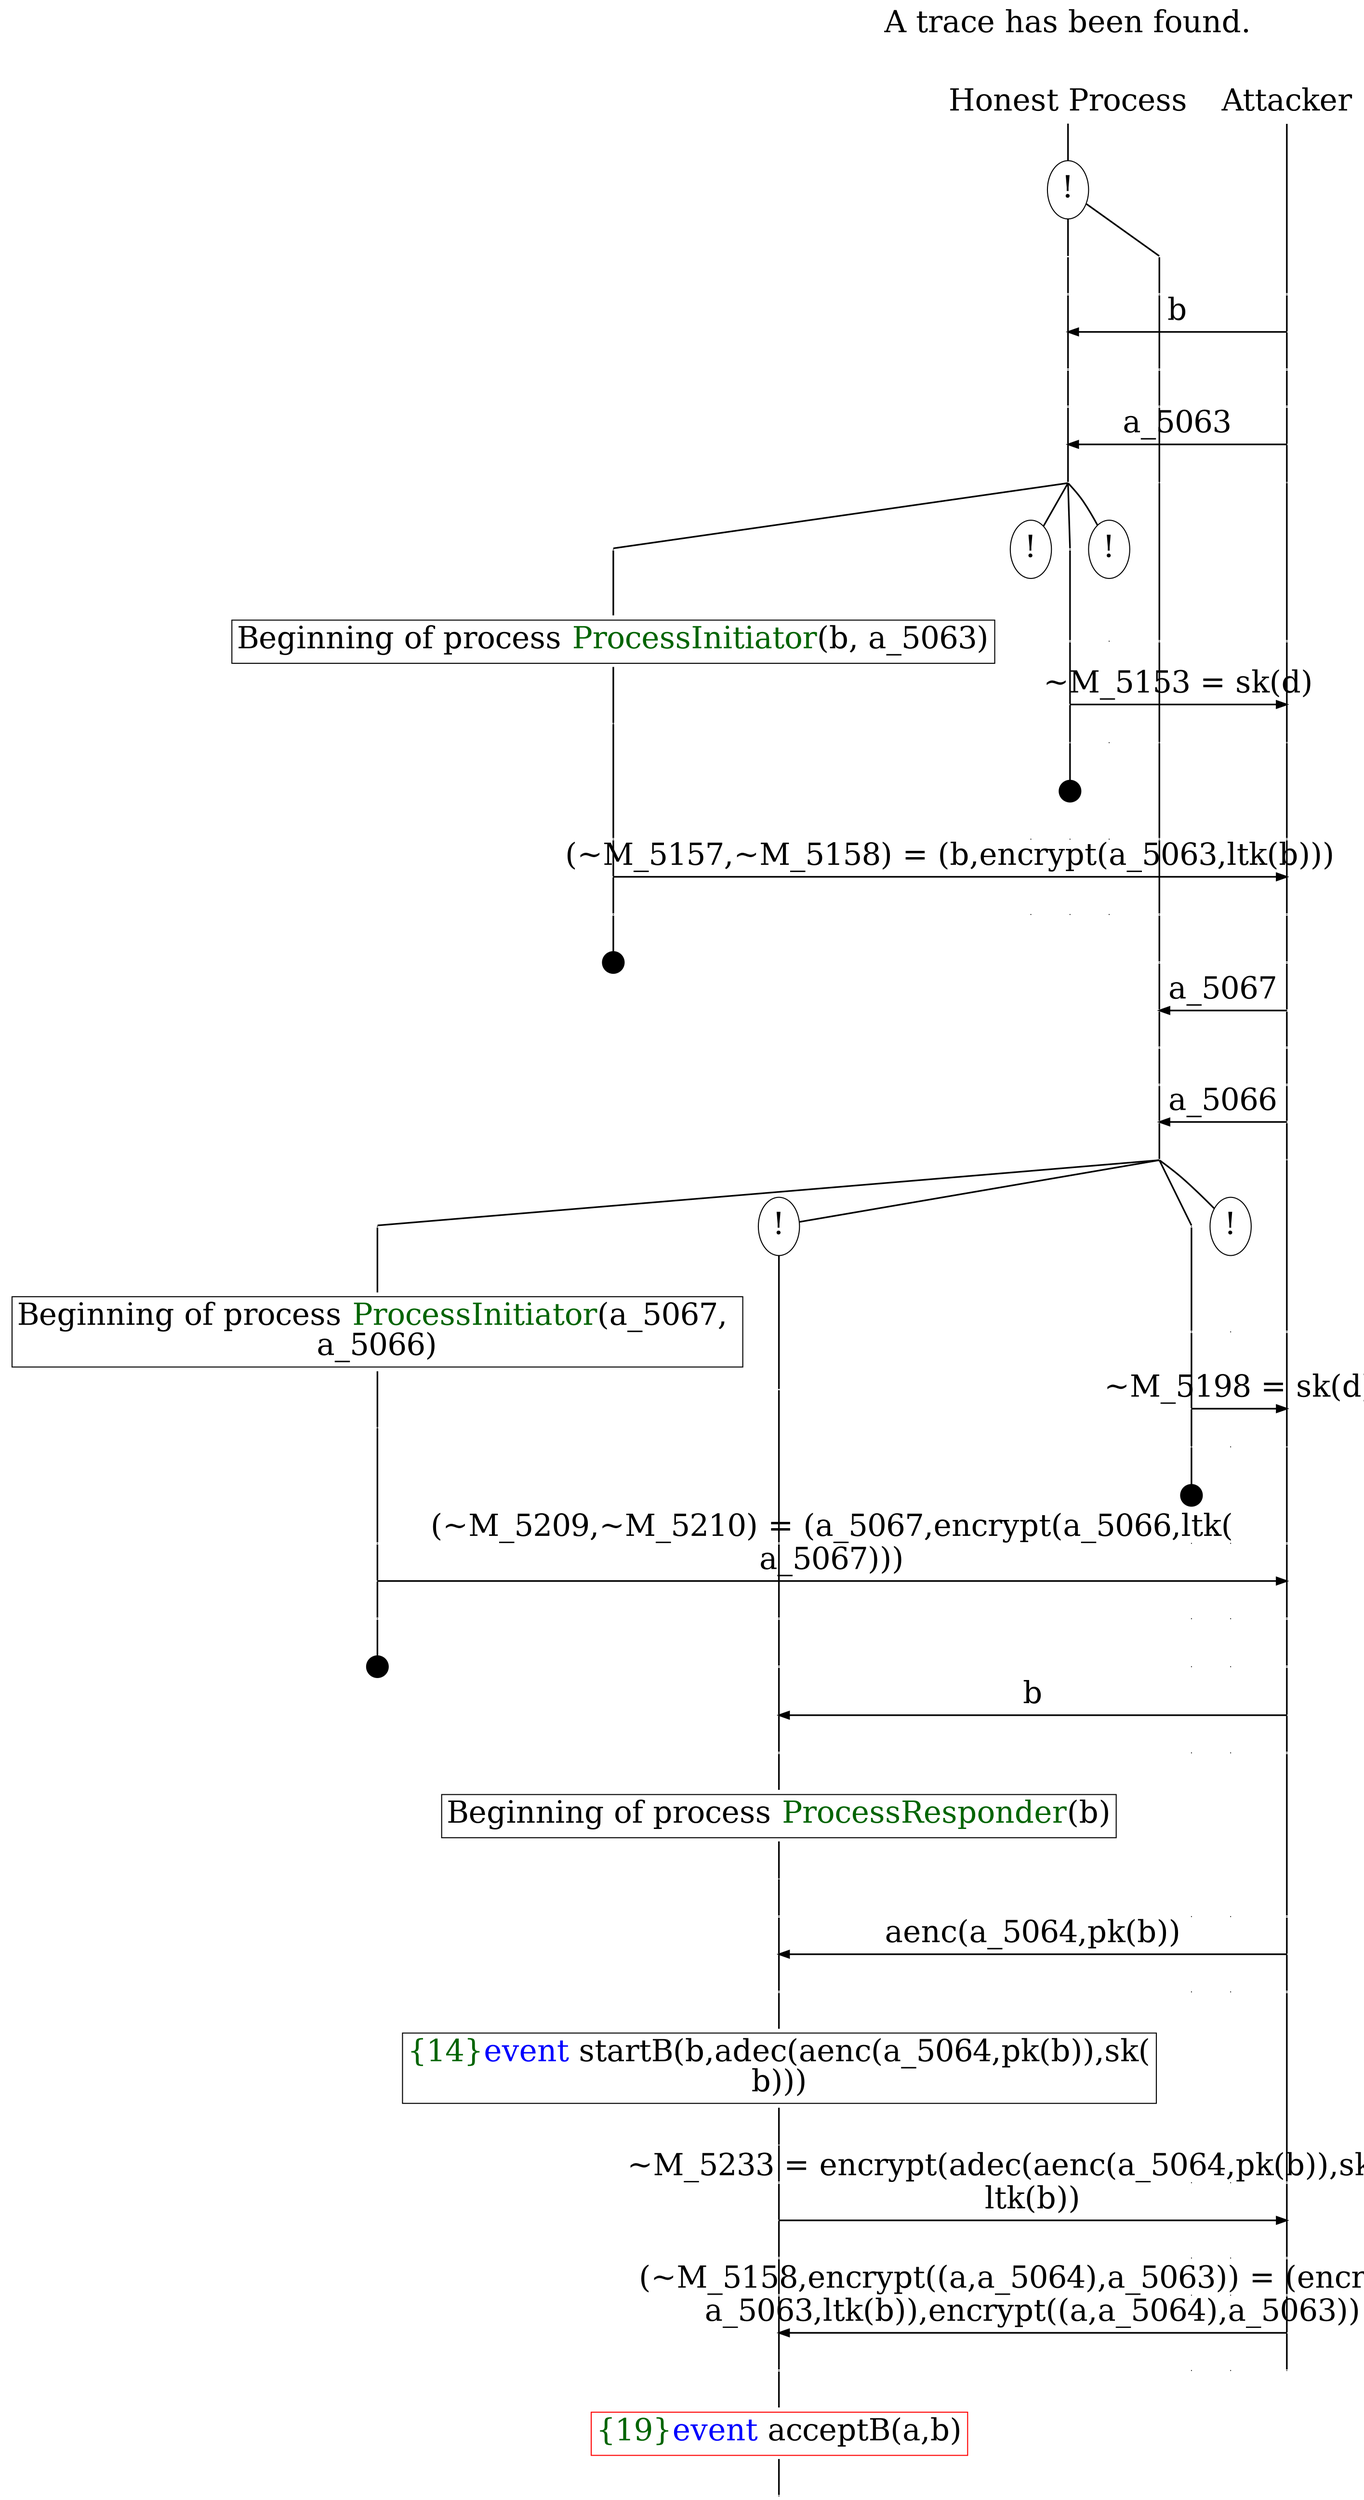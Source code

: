 digraph {
graph [ordering = out]
edge [arrowhead = none, penwidth = 1.6, fontsize = 30]
node [shape = point, width = 0, height = 0, fontsize = 30]
Trace [label = <A trace has been found.<br/>
>, shape = plaintext]
P0__0 [label = "Honest Process", shape = plaintext]
P__0 [label = "Attacker", shape = plaintext]
Trace -> P0__0 [label = "", style = invisible, weight = 100]{rank = same; P0__0 P__0}
P0__0 -> P0__1 [label = <>, weight = 100]
P0__1 [label = "!", shape = ellipse]
{rank = same; P0_1__1 P0_0__1}
P0_1__1 [label = "", fixedsize = false, width = 0, height = 0, shape = none]
P0__1 -> P0_1__1 [label = <>]
P0_0__1 [label = "", fixedsize = false, width = 0, height = 0, shape = none]
P0__1 -> P0_0__1 [label = <>]
P0_1__1 -> P0_1__2 [label = <>, weight = 100]
P0_0__1 -> P0_0__2 [label = <>, weight = 100]
P__0 -> P__1 [label = <>, weight = 100]
{rank = same; P__1 P0_0__2 P0_1__2}
P0_1__2 -> P0_1__3 [label = <>, weight = 100]
P__1 -> P__2 [label = <>, weight = 100]
{rank = same; P__2 P0_1__3}
P0_1__3 -> P__2 [label = <b>, dir = back, arrowhead = normal]
P0_1__3 -> P0_1__4 [label = <>, weight = 100]
P0_0__2 -> P0_0__3 [label = <>, weight = 100]
P__2 -> P__3 [label = <>, weight = 100]
{rank = same; P__3 P0_0__3 P0_1__4}
P0_1__4 -> P0_1__5 [label = <>, weight = 100]
P0_0__3 -> P0_0__4 [label = <>, weight = 100]
P__3 -> P__4 [label = <>, weight = 100]
{rank = same; P__4 P0_0__4 P0_1__5}
P0_1__5 -> P0_1__6 [label = <>, weight = 100]
P__4 -> P__5 [label = <>, weight = 100]
{rank = same; P__5 P0_1__6}
P0_1__6 -> P__5 [label = <a_5063>, dir = back, arrowhead = normal]
P0_1__6 -> P0_1__7 [label = <>, weight = 100]
P0_0__4 -> P0_0__5 [label = <>, weight = 100]
P__5 -> P__6 [label = <>, weight = 100]
{rank = same; P__6 P0_0__5 P0_1__7}
/*RPar */
P0_1__7 -> P0_1_3__7 [label = <>]
P0_1__7 -> P0_1_2__7 [label = <>]
P0_1__7 -> P0_1_1__7 [label = <>]
P0_1__7 -> P0_1_0__7 [label = <>]
P0_1__7 [label = "", fixedsize = false, width = 0, height = 0, shape = none]
{rank = same; P0_1_0__7 P0_1_1__7 P0_1_2__7 P0_1_3__7}
P0_1_0__7 [label = "!", shape = ellipse]
P0_1_1__7 -> P0_1_1__8 [label = <>, weight = 100]
P0_1_0__8 [label = "", style = invisible]
P0_1_0__7 -> P0_1_0__8 [label = <>, weight = 100, style = invisible]
P0_0__5 -> P0_0__6 [label = <>, weight = 100]
P__6 -> P__7 [label = <>, weight = 100]
{rank = same; P__7 P0_0__6 P0_1_0__8 P0_1_1__8}
P0_1_1__8 -> P0_1_1__9 [label = <>, weight = 100]
P__7 -> P__8 [label = <>, weight = 100]
{rank = same; P__8 P0_1_1__9}
P0_1_1__9 -> P__8 [label = <~M_5153 = sk(d)>, arrowhead = normal]
P0_1_1__9 -> P0_1_1__10 [label = <>, weight = 100]
P0_1_0__9 [label = "", style = invisible]
P0_1_0__8 -> P0_1_0__9 [label = <>, weight = 100, style = invisible]
P0_0__6 -> P0_0__7 [label = <>, weight = 100]
P__8 -> P__9 [label = <>, weight = 100]
{rank = same; P__9 P0_0__7 P0_1_0__9 P0_1_1__10}
P0_1_1__11 [label = "", width = 0.3, height = 0.3]
P0_1_1__10 -> P0_1_1__11 [label = <>, weight = 100]
P0_1_2__7 [label = "!", shape = ellipse]
P0_1_3__7 -> P0_1_3__8 [label = <>, weight = 100]
P0_1_3__8 [shape = plaintext, label = <<TABLE BORDER="0" CELLBORDER="1" CELLSPACING="0" CELLPADDING="4"> <TR><TD>Beginning of process <FONT COLOR="darkgreen">ProcessInitiator</FONT>(b, a_5063)<br/>
</TD></TR></TABLE>>]
P0_1_3__8 -> P0_1_3__9 [label = <>, weight = 100]
P0_1_3__9 -> P0_1_3__10 [label = <>, weight = 100]
P0_1_2__8 [label = "", style = invisible]
P0_1_2__7 -> P0_1_2__8 [label = <>, weight = 100, style = invisible]
P0_1_1__12 [label = "", style = invisible]
P0_1_1__11 -> P0_1_1__12 [label = <>, weight = 100, style = invisible]
P0_1_0__10 [label = "", style = invisible]
P0_1_0__9 -> P0_1_0__10 [label = <>, weight = 100, style = invisible]
P0_0__7 -> P0_0__8 [label = <>, weight = 100]
P__9 -> P__10 [label = <>, weight = 100]
{rank = same; P__10 P0_0__8 P0_1_0__10 P0_1_1__12 P0_1_2__8 P0_1_3__10}
P0_1_3__10 -> P0_1_3__11 [label = <>, weight = 100]
P__10 -> P__11 [label = <>, weight = 100]
{rank = same; P__11 P0_1_3__11}
P0_1_3__11 -> P__11 [label = <(~M_5157,~M_5158) = (b,encrypt(a_5063,ltk(b)))>, arrowhead = normal]
P0_1_3__11 -> P0_1_3__12 [label = <>, weight = 100]
P0_1_2__9 [label = "", style = invisible]
P0_1_2__8 -> P0_1_2__9 [label = <>, weight = 100, style = invisible]
P0_1_1__13 [label = "", style = invisible]
P0_1_1__12 -> P0_1_1__13 [label = <>, weight = 100, style = invisible]
P0_1_0__11 [label = "", style = invisible]
P0_1_0__10 -> P0_1_0__11 [label = <>, weight = 100, style = invisible]
P0_0__8 -> P0_0__9 [label = <>, weight = 100]
P__11 -> P__12 [label = <>, weight = 100]
{rank = same; P__12 P0_0__9 P0_1_0__11 P0_1_1__13 P0_1_2__9 P0_1_3__12}
P0_1_3__13 [label = "", width = 0.3, height = 0.3]
P0_1_3__12 -> P0_1_3__13 [label = <>, weight = 100]
P0_0__9 -> P0_0__10 [label = <>, weight = 100]
P__12 -> P__13 [label = <>, weight = 100]
{rank = same; P__13 P0_0__10}
P0_0__10 -> P0_0__11 [label = <>, weight = 100]
P__13 -> P__14 [label = <>, weight = 100]
{rank = same; P__14 P0_0__11}
P0_0__11 -> P__14 [label = <a_5067>, dir = back, arrowhead = normal]
P0_0__11 -> P0_0__12 [label = <>, weight = 100]
P__14 -> P__15 [label = <>, weight = 100]
{rank = same; P__15 P0_0__12}
P0_0__12 -> P0_0__13 [label = <>, weight = 100]
P__15 -> P__16 [label = <>, weight = 100]
{rank = same; P__16 P0_0__13}
P0_0__13 -> P0_0__14 [label = <>, weight = 100]
P__16 -> P__17 [label = <>, weight = 100]
{rank = same; P__17 P0_0__14}
P0_0__14 -> P__17 [label = <a_5066>, dir = back, arrowhead = normal]
P0_0__14 -> P0_0__15 [label = <>, weight = 100]
P__17 -> P__18 [label = <>, weight = 100]
{rank = same; P__18 P0_0__15}
/*RPar */
P0_0__15 -> P0_0_3__15 [label = <>]
P0_0__15 -> P0_0_2__15 [label = <>]
P0_0__15 -> P0_0_1__15 [label = <>]
P0_0__15 -> P0_0_0__15 [label = <>]
P0_0__15 [label = "", fixedsize = false, width = 0, height = 0, shape = none]
{rank = same; P0_0_0__15 P0_0_1__15 P0_0_2__15 P0_0_3__15}
P0_0_0__15 [label = "!", shape = ellipse]
P0_0_1__15 -> P0_0_1__16 [label = <>, weight = 100]
P0_0_0__16 [label = "", style = invisible]
P0_0_0__15 -> P0_0_0__16 [label = <>, weight = 100, style = invisible]
P__18 -> P__19 [label = <>, weight = 100]
{rank = same; P__19 P0_0_0__16 P0_0_1__16}
P0_0_1__16 -> P0_0_1__17 [label = <>, weight = 100]
P__19 -> P__20 [label = <>, weight = 100]
{rank = same; P__20 P0_0_1__17}
P0_0_1__17 -> P__20 [label = <~M_5198 = sk(d)>, arrowhead = normal]
P0_0_1__17 -> P0_0_1__18 [label = <>, weight = 100]
P0_0_0__17 [label = "", style = invisible]
P0_0_0__16 -> P0_0_0__17 [label = <>, weight = 100, style = invisible]
P__20 -> P__21 [label = <>, weight = 100]
{rank = same; P__21 P0_0_0__17 P0_0_1__18}
P0_0_1__19 [label = "", width = 0.3, height = 0.3]
P0_0_1__18 -> P0_0_1__19 [label = <>, weight = 100]
P0_0_2__15 [label = "!", shape = ellipse]
P0_0_2_0__15 [label = "", fixedsize = false, width = 0, height = 0, shape = none]
P0_0_2__15 -> P0_0_2_0__15 [label = <>, weight = 100]
P0_0_3__15 -> P0_0_3__16 [label = <>, weight = 100]
P0_0_3__16 [shape = plaintext, label = <<TABLE BORDER="0" CELLBORDER="1" CELLSPACING="0" CELLPADDING="4"> <TR><TD>Beginning of process <FONT COLOR="darkgreen">ProcessInitiator</FONT>(a_5067, <br/>
a_5066)</TD></TR></TABLE>>]
P0_0_3__16 -> P0_0_3__17 [label = <>, weight = 100]
P0_0_3__17 -> P0_0_3__18 [label = <>, weight = 100]
P0_0_2_0__15 -> P0_0_2_0__16 [label = <>, weight = 100]
P0_0_1__20 [label = "", style = invisible]
P0_0_1__19 -> P0_0_1__20 [label = <>, weight = 100, style = invisible]
P0_0_0__18 [label = "", style = invisible]
P0_0_0__17 -> P0_0_0__18 [label = <>, weight = 100, style = invisible]
P__21 -> P__22 [label = <>, weight = 100]
{rank = same; P__22 P0_0_0__18 P0_0_1__20 P0_0_2_0__16 P0_0_3__18}
P0_0_3__18 -> P0_0_3__19 [label = <>, weight = 100]
P__22 -> P__23 [label = <>, weight = 100]
{rank = same; P__23 P0_0_3__19}
P0_0_3__19 -> P__23 [label = <(~M_5209,~M_5210) = (a_5067,encrypt(a_5066,ltk(<br/>
a_5067)))>, arrowhead = normal]
P0_0_3__19 -> P0_0_3__20 [label = <>, weight = 100]
P0_0_2_0__16 -> P0_0_2_0__17 [label = <>, weight = 100]
P0_0_1__21 [label = "", style = invisible]
P0_0_1__20 -> P0_0_1__21 [label = <>, weight = 100, style = invisible]
P0_0_0__19 [label = "", style = invisible]
P0_0_0__18 -> P0_0_0__19 [label = <>, weight = 100, style = invisible]
P__23 -> P__24 [label = <>, weight = 100]
{rank = same; P__24 P0_0_0__19 P0_0_1__21 P0_0_2_0__17 P0_0_3__20}
P0_0_3__21 [label = "", width = 0.3, height = 0.3]
P0_0_3__20 -> P0_0_3__21 [label = <>, weight = 100]
P0_0_2_0__17 -> P0_0_2_0__18 [label = <>, weight = 100]
P0_0_1__22 [label = "", style = invisible]
P0_0_1__21 -> P0_0_1__22 [label = <>, weight = 100, style = invisible]
P0_0_0__20 [label = "", style = invisible]
P0_0_0__19 -> P0_0_0__20 [label = <>, weight = 100, style = invisible]
P__24 -> P__25 [label = <>, weight = 100]
{rank = same; P__25 P0_0_0__20 P0_0_1__22 P0_0_2_0__18}
P0_0_2_0__18 -> P0_0_2_0__19 [label = <>, weight = 100]
P__25 -> P__26 [label = <>, weight = 100]
{rank = same; P__26 P0_0_2_0__19}
P0_0_2_0__19 -> P__26 [label = <b>, dir = back, arrowhead = normal]
P0_0_2_0__19 -> P0_0_2_0__20 [label = <>, weight = 100]
P0_0_1__23 [label = "", style = invisible]
P0_0_1__22 -> P0_0_1__23 [label = <>, weight = 100, style = invisible]
P0_0_0__21 [label = "", style = invisible]
P0_0_0__20 -> P0_0_0__21 [label = <>, weight = 100, style = invisible]
P__26 -> P__27 [label = <>, weight = 100]
{rank = same; P__27 P0_0_0__21 P0_0_1__23 P0_0_2_0__20}
P0_0_2_0__20 -> P0_0_2_0__21 [label = <>, weight = 100]
P0_0_2_0__21 [shape = plaintext, label = <<TABLE BORDER="0" CELLBORDER="1" CELLSPACING="0" CELLPADDING="4"> <TR><TD>Beginning of process <FONT COLOR="darkgreen">ProcessResponder</FONT>(b)</TD></TR></TABLE>>]
P0_0_2_0__21 -> P0_0_2_0__22 [label = <>, weight = 100]
P0_0_2_0__22 -> P0_0_2_0__23 [label = <>, weight = 100]
P0_0_1__24 [label = "", style = invisible]
P0_0_1__23 -> P0_0_1__24 [label = <>, weight = 100, style = invisible]
P0_0_0__22 [label = "", style = invisible]
P0_0_0__21 -> P0_0_0__22 [label = <>, weight = 100, style = invisible]
P__27 -> P__28 [label = <>, weight = 100]
{rank = same; P__28 P0_0_0__22 P0_0_1__24 P0_0_2_0__23}
P0_0_2_0__23 -> P0_0_2_0__24 [label = <>, weight = 100]
P__28 -> P__29 [label = <>, weight = 100]
{rank = same; P__29 P0_0_2_0__24}
P0_0_2_0__24 -> P__29 [label = <aenc(a_5064,pk(b))>, dir = back, arrowhead = normal]
P0_0_2_0__24 -> P0_0_2_0__25 [label = <>, weight = 100]
P0_0_1__25 [label = "", style = invisible]
P0_0_1__24 -> P0_0_1__25 [label = <>, weight = 100, style = invisible]
P0_0_0__23 [label = "", style = invisible]
P0_0_0__22 -> P0_0_0__23 [label = <>, weight = 100, style = invisible]
P__29 -> P__30 [label = <>, weight = 100]
{rank = same; P__30 P0_0_0__23 P0_0_1__25 P0_0_2_0__25}
P0_0_2_0__25 -> P0_0_2_0__26 [label = <>, weight = 100]
P0_0_2_0__26 [shape = plaintext, label = <<TABLE BORDER="0" CELLBORDER="1" CELLSPACING="0" CELLPADDING="4"> <TR><TD><FONT COLOR="darkgreen">{14}</FONT><FONT COLOR="blue">event</FONT> startB(b,adec(aenc(a_5064,pk(b)),sk(<br/>
b)))</TD></TR></TABLE>>]
P0_0_2_0__26 -> P0_0_2_0__27 [label = <>, weight = 100]
P0_0_2_0__27 -> P0_0_2_0__28 [label = <>, weight = 100]
P0_0_1__26 [label = "", style = invisible]
P0_0_1__25 -> P0_0_1__26 [label = <>, weight = 100, style = invisible]
P0_0_0__24 [label = "", style = invisible]
P0_0_0__23 -> P0_0_0__24 [label = <>, weight = 100, style = invisible]
P__30 -> P__31 [label = <>, weight = 100]
{rank = same; P__31 P0_0_0__24 P0_0_1__26 P0_0_2_0__28}
P0_0_2_0__28 -> P0_0_2_0__29 [label = <>, weight = 100]
P__31 -> P__32 [label = <>, weight = 100]
{rank = same; P__32 P0_0_2_0__29}
P0_0_2_0__29 -> P__32 [label = <~M_5233 = encrypt(adec(aenc(a_5064,pk(b)),sk(b)),<br/>
ltk(b))>, arrowhead = normal]
P0_0_2_0__29 -> P0_0_2_0__30 [label = <>, weight = 100]
P0_0_1__27 [label = "", style = invisible]
P0_0_1__26 -> P0_0_1__27 [label = <>, weight = 100, style = invisible]
P0_0_0__25 [label = "", style = invisible]
P0_0_0__24 -> P0_0_0__25 [label = <>, weight = 100, style = invisible]
P__32 -> P__33 [label = <>, weight = 100]
{rank = same; P__33 P0_0_0__25 P0_0_1__27 P0_0_2_0__30}
P0_0_2_0__30 -> P0_0_2_0__31 [label = <>, weight = 100]
P0_0_1__28 [label = "", style = invisible]
P0_0_1__27 -> P0_0_1__28 [label = <>, weight = 100, style = invisible]
P0_0_0__26 [label = "", style = invisible]
P0_0_0__25 -> P0_0_0__26 [label = <>, weight = 100, style = invisible]
P__33 -> P__34 [label = <>, weight = 100]
{rank = same; P__34 P0_0_0__26 P0_0_1__28 P0_0_2_0__31}
P0_0_2_0__31 -> P0_0_2_0__32 [label = <>, weight = 100]
P__34 -> P__35 [label = <>, weight = 100]
{rank = same; P__35 P0_0_2_0__32}
P0_0_2_0__32 -> P__35 [label = <(~M_5158,encrypt((a,a_5064),a_5063)) = (encrypt(<br/>
a_5063,ltk(b)),encrypt((a,a_5064),a_5063))>, dir = back, arrowhead = normal]
P0_0_2_0__32 -> P0_0_2_0__33 [label = <>, weight = 100]
P0_0_1__29 [label = "", style = invisible]
P0_0_1__28 -> P0_0_1__29 [label = <>, weight = 100, style = invisible]
P0_0_0__27 [label = "", style = invisible]
P0_0_0__26 -> P0_0_0__27 [label = <>, weight = 100, style = invisible]
P__35 -> P__36 [label = <>, weight = 100]
{rank = same; P__36 P0_0_0__27 P0_0_1__29 P0_0_2_0__33}
P0_0_2_0__33 -> P0_0_2_0__34 [label = <>, weight = 100]
P0_0_2_0__34 [color = red, shape = plaintext, label = <<TABLE BORDER="0" CELLBORDER="1" CELLSPACING="0" CELLPADDING="4"> <TR><TD><FONT COLOR="darkgreen">{19}</FONT><FONT COLOR="blue">event</FONT> acceptB(a,b)</TD></TR></TABLE>>]
P0_0_2_0__34 -> P0_0_2_0__35 [label = <>, weight = 100]
}